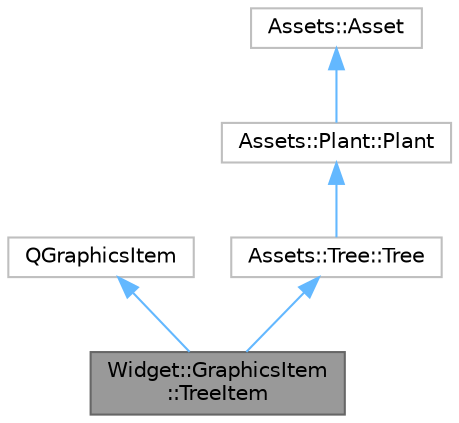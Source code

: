 digraph "Widget::GraphicsItem::TreeItem"
{
 // LATEX_PDF_SIZE
  bgcolor="transparent";
  edge [fontname=Helvetica,fontsize=10,labelfontname=Helvetica,labelfontsize=10];
  node [fontname=Helvetica,fontsize=10,shape=box,height=0.2,width=0.4];
  Node1 [label="Widget::GraphicsItem\l::TreeItem",height=0.2,width=0.4,color="gray40", fillcolor="grey60", style="filled", fontcolor="black",tooltip=" "];
  Node2 -> Node1 [dir="back",color="steelblue1",style="solid"];
  Node2 [label="QGraphicsItem",height=0.2,width=0.4,color="grey75", fillcolor="white", style="filled",tooltip=" "];
  Node3 -> Node1 [dir="back",color="steelblue1",style="solid"];
  Node3 [label="Assets::Tree::Tree",height=0.2,width=0.4,color="grey75", fillcolor="white", style="filled",URL="$class_assets_1_1_tree_1_1_tree.html",tooltip=" "];
  Node4 -> Node3 [dir="back",color="steelblue1",style="solid"];
  Node4 [label="Assets::Plant::Plant",height=0.2,width=0.4,color="grey75", fillcolor="white", style="filled",URL="$class_assets_1_1_plant_1_1_plant.html",tooltip=" "];
  Node5 -> Node4 [dir="back",color="steelblue1",style="solid"];
  Node5 [label="Assets::Asset",height=0.2,width=0.4,color="grey75", fillcolor="white", style="filled",URL="$class_assets_1_1_asset.html",tooltip=" "];
}
